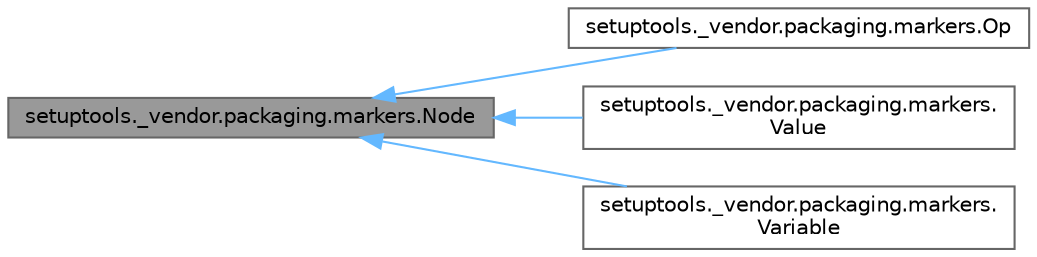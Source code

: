 digraph "setuptools._vendor.packaging.markers.Node"
{
 // LATEX_PDF_SIZE
  bgcolor="transparent";
  edge [fontname=Helvetica,fontsize=10,labelfontname=Helvetica,labelfontsize=10];
  node [fontname=Helvetica,fontsize=10,shape=box,height=0.2,width=0.4];
  rankdir="LR";
  Node1 [id="Node000001",label="setuptools._vendor.packaging.markers.Node",height=0.2,width=0.4,color="gray40", fillcolor="grey60", style="filled", fontcolor="black",tooltip=" "];
  Node1 -> Node2 [id="edge1_Node000001_Node000002",dir="back",color="steelblue1",style="solid",tooltip=" "];
  Node2 [id="Node000002",label="setuptools._vendor.packaging.markers.Op",height=0.2,width=0.4,color="gray40", fillcolor="white", style="filled",URL="$classsetuptools_1_1__vendor_1_1packaging_1_1markers_1_1_op.html",tooltip=" "];
  Node1 -> Node3 [id="edge2_Node000001_Node000003",dir="back",color="steelblue1",style="solid",tooltip=" "];
  Node3 [id="Node000003",label="setuptools._vendor.packaging.markers.\lValue",height=0.2,width=0.4,color="gray40", fillcolor="white", style="filled",URL="$classsetuptools_1_1__vendor_1_1packaging_1_1markers_1_1_value.html",tooltip=" "];
  Node1 -> Node4 [id="edge3_Node000001_Node000004",dir="back",color="steelblue1",style="solid",tooltip=" "];
  Node4 [id="Node000004",label="setuptools._vendor.packaging.markers.\lVariable",height=0.2,width=0.4,color="gray40", fillcolor="white", style="filled",URL="$classsetuptools_1_1__vendor_1_1packaging_1_1markers_1_1_variable.html",tooltip=" "];
}
